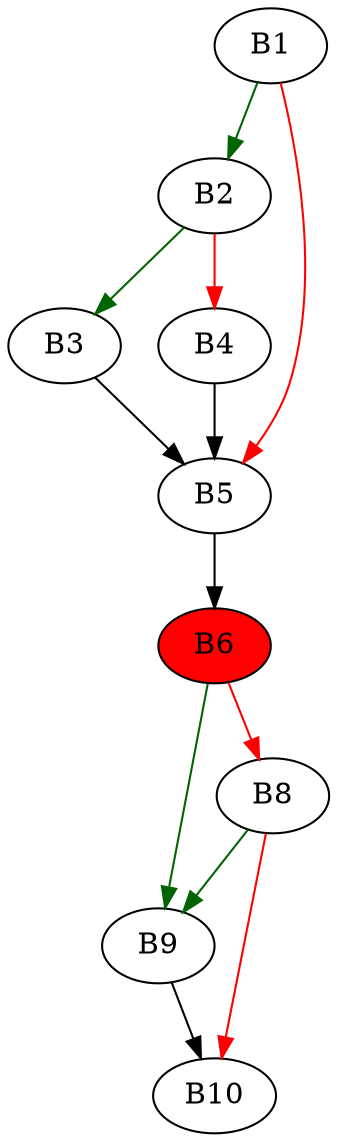 strict digraph "f" {
	// Node definitions.
	B1 [entry=true];
	B2;
	B5;
	B3;
	B4;
	B6 [
		fillcolor=red
		style=filled
	];
	B9;
	B8;
	B10;

	// Edge definitions.
	B1 -> B2 [color=darkgreen];
	B1 -> B5 [color=red];
	B2 -> B3 [color=darkgreen];
	B2 -> B4 [color=red];
	B5 -> B6;
	B3 -> B5;
	B4 -> B5;
	B6 -> B9 [color=darkgreen];
	B6 -> B8 [color=red];
	B9 -> B10;
	B8 -> B9 [color=darkgreen];
	B8 -> B10 [color=red];
}